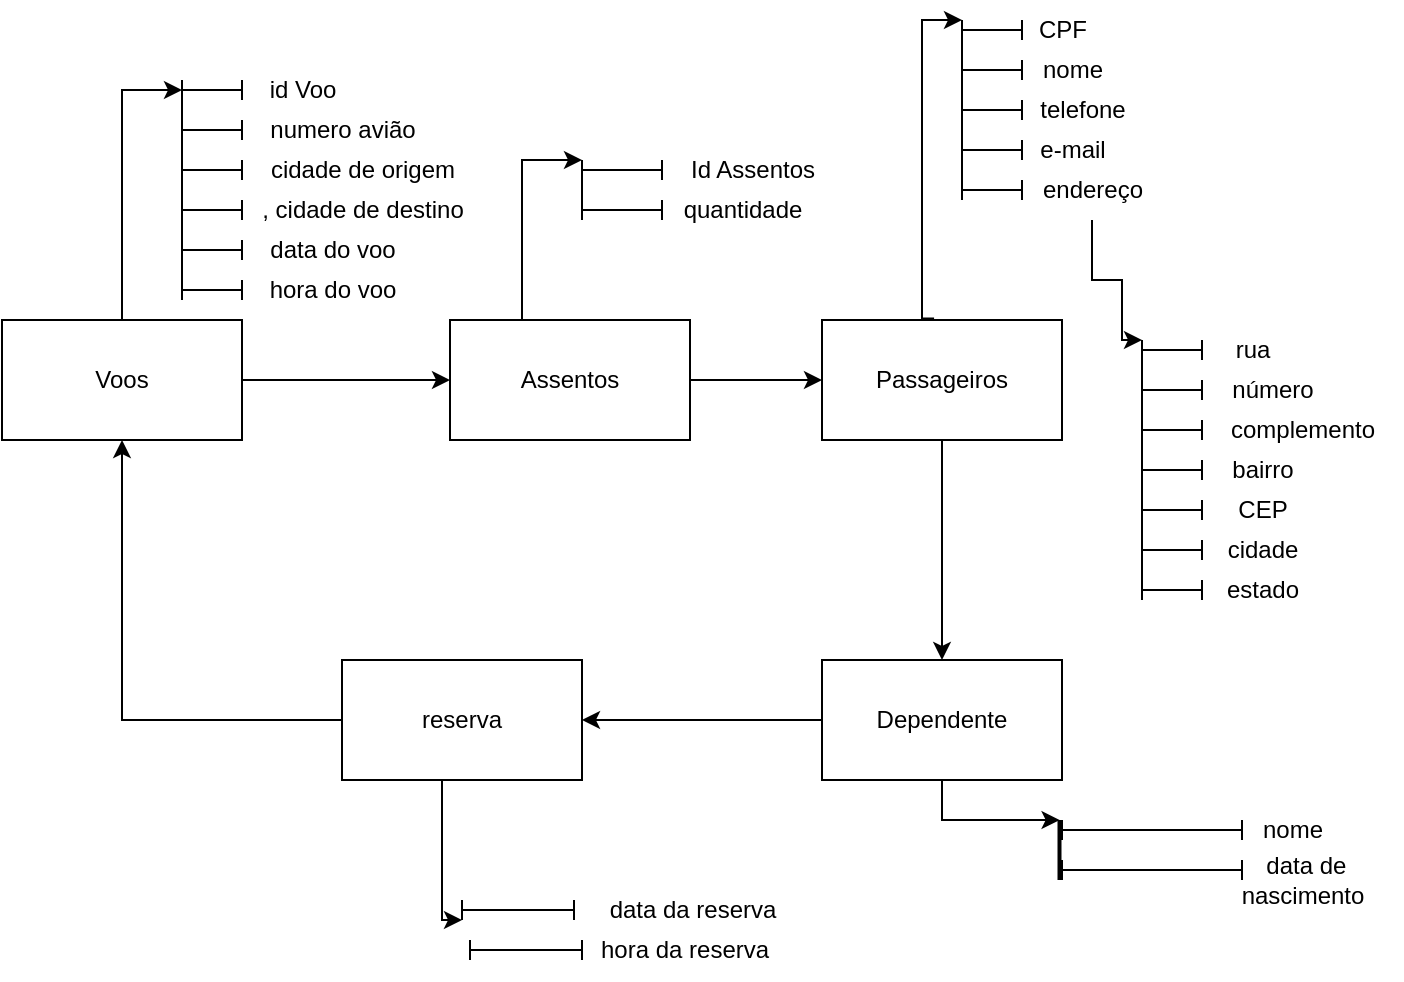 <mxfile version="22.0.6" type="github">
  <diagram name="Página-1" id="15mKUYAxCKkHnkBByT2d">
    <mxGraphModel dx="1354" dy="735" grid="1" gridSize="10" guides="1" tooltips="1" connect="1" arrows="1" fold="1" page="1" pageScale="1" pageWidth="827" pageHeight="1169" background="#ffffff" math="0" shadow="0">
      <root>
        <mxCell id="0" />
        <mxCell id="1" parent="0" />
        <mxCell id="22cl1ku2muQqWQ5JsjKB-14" style="edgeStyle=orthogonalEdgeStyle;rounded=0;orthogonalLoop=1;jettySize=auto;html=1;exitX=0.5;exitY=0;exitDx=0;exitDy=0;entryX=0;entryY=0.5;entryDx=0;entryDy=0;entryPerimeter=0;" edge="1" parent="1" source="22cl1ku2muQqWQ5JsjKB-1" target="22cl1ku2muQqWQ5JsjKB-13">
          <mxGeometry relative="1" as="geometry">
            <mxPoint x="130" y="40" as="targetPoint" />
            <Array as="points">
              <mxPoint x="130" y="45" />
            </Array>
          </mxGeometry>
        </mxCell>
        <mxCell id="22cl1ku2muQqWQ5JsjKB-37" style="edgeStyle=orthogonalEdgeStyle;rounded=0;orthogonalLoop=1;jettySize=auto;html=1;entryX=0;entryY=0.5;entryDx=0;entryDy=0;" edge="1" parent="1" source="22cl1ku2muQqWQ5JsjKB-1" target="22cl1ku2muQqWQ5JsjKB-33">
          <mxGeometry relative="1" as="geometry" />
        </mxCell>
        <mxCell id="22cl1ku2muQqWQ5JsjKB-1" value="Voos" style="rounded=0;whiteSpace=wrap;html=1;" vertex="1" parent="1">
          <mxGeometry x="70" y="160" width="120" height="60" as="geometry" />
        </mxCell>
        <mxCell id="22cl1ku2muQqWQ5JsjKB-9" style="edgeStyle=orthogonalEdgeStyle;rounded=0;orthogonalLoop=1;jettySize=auto;html=1;" edge="1" parent="1" source="22cl1ku2muQqWQ5JsjKB-3">
          <mxGeometry relative="1" as="geometry">
            <mxPoint x="540" y="330" as="targetPoint" />
          </mxGeometry>
        </mxCell>
        <mxCell id="22cl1ku2muQqWQ5JsjKB-50" style="edgeStyle=orthogonalEdgeStyle;rounded=0;orthogonalLoop=1;jettySize=auto;html=1;exitX=0.467;exitY=-0.013;exitDx=0;exitDy=0;exitPerimeter=0;entryX=0;entryY=0;entryDx=0;entryDy=0;entryPerimeter=0;" edge="1" parent="1" source="22cl1ku2muQqWQ5JsjKB-3" target="22cl1ku2muQqWQ5JsjKB-57">
          <mxGeometry relative="1" as="geometry">
            <mxPoint x="540" y="10" as="targetPoint" />
            <mxPoint x="660.029" y="130" as="sourcePoint" />
            <Array as="points">
              <mxPoint x="530" y="159" />
              <mxPoint x="530" y="10" />
            </Array>
          </mxGeometry>
        </mxCell>
        <mxCell id="22cl1ku2muQqWQ5JsjKB-3" value="Passageiros" style="rounded=0;whiteSpace=wrap;html=1;" vertex="1" parent="1">
          <mxGeometry x="480" y="160" width="120" height="60" as="geometry" />
        </mxCell>
        <mxCell id="22cl1ku2muQqWQ5JsjKB-98" style="edgeStyle=orthogonalEdgeStyle;rounded=0;orthogonalLoop=1;jettySize=auto;html=1;" edge="1" parent="1" source="22cl1ku2muQqWQ5JsjKB-6" target="22cl1ku2muQqWQ5JsjKB-99">
          <mxGeometry relative="1" as="geometry">
            <mxPoint x="650" y="360" as="targetPoint" />
          </mxGeometry>
        </mxCell>
        <mxCell id="22cl1ku2muQqWQ5JsjKB-107" style="edgeStyle=orthogonalEdgeStyle;rounded=0;orthogonalLoop=1;jettySize=auto;html=1;" edge="1" parent="1" source="22cl1ku2muQqWQ5JsjKB-6">
          <mxGeometry relative="1" as="geometry">
            <mxPoint x="360" y="360" as="targetPoint" />
          </mxGeometry>
        </mxCell>
        <mxCell id="22cl1ku2muQqWQ5JsjKB-6" value="Dependente" style="rounded=0;whiteSpace=wrap;html=1;" vertex="1" parent="1">
          <mxGeometry x="480" y="330" width="120" height="60" as="geometry" />
        </mxCell>
        <mxCell id="22cl1ku2muQqWQ5JsjKB-11" value="" style="endArrow=none;html=1;rounded=0;" edge="1" parent="1">
          <mxGeometry width="50" height="50" relative="1" as="geometry">
            <mxPoint x="160" y="120" as="sourcePoint" />
            <mxPoint x="160" y="40" as="targetPoint" />
            <Array as="points">
              <mxPoint x="160" y="150" />
              <mxPoint x="160" y="120" />
            </Array>
          </mxGeometry>
        </mxCell>
        <mxCell id="22cl1ku2muQqWQ5JsjKB-13" value="" style="shape=crossbar;whiteSpace=wrap;html=1;rounded=1;" vertex="1" parent="1">
          <mxGeometry x="160" y="40" width="30" height="10" as="geometry" />
        </mxCell>
        <mxCell id="22cl1ku2muQqWQ5JsjKB-21" value="id Voo" style="text;html=1;align=center;verticalAlign=middle;resizable=0;points=[];autosize=1;strokeColor=none;fillColor=none;" vertex="1" parent="1">
          <mxGeometry x="190" y="30" width="60" height="30" as="geometry" />
        </mxCell>
        <mxCell id="22cl1ku2muQqWQ5JsjKB-22" value="numero avião" style="text;html=1;align=center;verticalAlign=middle;resizable=0;points=[];autosize=1;strokeColor=none;fillColor=none;" vertex="1" parent="1">
          <mxGeometry x="190" y="50" width="100" height="30" as="geometry" />
        </mxCell>
        <mxCell id="22cl1ku2muQqWQ5JsjKB-23" value="" style="shape=crossbar;whiteSpace=wrap;html=1;rounded=1;" vertex="1" parent="1">
          <mxGeometry x="160" y="60" width="30" height="10" as="geometry" />
        </mxCell>
        <mxCell id="22cl1ku2muQqWQ5JsjKB-24" value="cidade de origem" style="text;html=1;align=center;verticalAlign=middle;resizable=0;points=[];autosize=1;strokeColor=none;fillColor=none;" vertex="1" parent="1">
          <mxGeometry x="190" y="70" width="120" height="30" as="geometry" />
        </mxCell>
        <mxCell id="22cl1ku2muQqWQ5JsjKB-25" value="" style="shape=crossbar;whiteSpace=wrap;html=1;rounded=1;" vertex="1" parent="1">
          <mxGeometry x="160" y="80" width="30" height="10" as="geometry" />
        </mxCell>
        <mxCell id="22cl1ku2muQqWQ5JsjKB-26" value="" style="shape=crossbar;whiteSpace=wrap;html=1;rounded=1;" vertex="1" parent="1">
          <mxGeometry x="160" y="100" width="30" height="10" as="geometry" />
        </mxCell>
        <mxCell id="22cl1ku2muQqWQ5JsjKB-27" value=", cidade de destino" style="text;html=1;align=center;verticalAlign=middle;resizable=0;points=[];autosize=1;strokeColor=none;fillColor=none;" vertex="1" parent="1">
          <mxGeometry x="190" y="90" width="120" height="30" as="geometry" />
        </mxCell>
        <mxCell id="22cl1ku2muQqWQ5JsjKB-28" value="" style="shape=crossbar;whiteSpace=wrap;html=1;rounded=1;" vertex="1" parent="1">
          <mxGeometry x="160" y="120" width="30" height="10" as="geometry" />
        </mxCell>
        <mxCell id="22cl1ku2muQqWQ5JsjKB-29" value="data do voo " style="text;html=1;align=center;verticalAlign=middle;resizable=0;points=[];autosize=1;strokeColor=none;fillColor=none;" vertex="1" parent="1">
          <mxGeometry x="190" y="110" width="90" height="30" as="geometry" />
        </mxCell>
        <mxCell id="22cl1ku2muQqWQ5JsjKB-31" value="" style="shape=crossbar;whiteSpace=wrap;html=1;rounded=1;" vertex="1" parent="1">
          <mxGeometry x="160" y="140" width="30" height="10" as="geometry" />
        </mxCell>
        <mxCell id="22cl1ku2muQqWQ5JsjKB-32" value="hora do voo " style="text;html=1;align=center;verticalAlign=middle;resizable=0;points=[];autosize=1;strokeColor=none;fillColor=none;" vertex="1" parent="1">
          <mxGeometry x="190" y="130" width="90" height="30" as="geometry" />
        </mxCell>
        <mxCell id="22cl1ku2muQqWQ5JsjKB-36" style="edgeStyle=orthogonalEdgeStyle;rounded=0;orthogonalLoop=1;jettySize=auto;html=1;entryX=0;entryY=0.5;entryDx=0;entryDy=0;" edge="1" parent="1" source="22cl1ku2muQqWQ5JsjKB-33" target="22cl1ku2muQqWQ5JsjKB-3">
          <mxGeometry relative="1" as="geometry" />
        </mxCell>
        <mxCell id="22cl1ku2muQqWQ5JsjKB-39" style="edgeStyle=orthogonalEdgeStyle;rounded=0;orthogonalLoop=1;jettySize=auto;html=1;" edge="1" parent="1">
          <mxGeometry relative="1" as="geometry">
            <mxPoint x="360" y="80" as="targetPoint" />
            <mxPoint x="330.0" y="160" as="sourcePoint" />
            <Array as="points">
              <mxPoint x="330" y="80" />
            </Array>
          </mxGeometry>
        </mxCell>
        <mxCell id="22cl1ku2muQqWQ5JsjKB-33" value="Assentos" style="rounded=0;whiteSpace=wrap;html=1;" vertex="1" parent="1">
          <mxGeometry x="294" y="160" width="120" height="60" as="geometry" />
        </mxCell>
        <mxCell id="22cl1ku2muQqWQ5JsjKB-38" value="" style="endArrow=none;html=1;rounded=0;exitX=0;exitY=0.5;exitDx=0;exitDy=0;exitPerimeter=0;" edge="1" parent="1" source="22cl1ku2muQqWQ5JsjKB-47">
          <mxGeometry width="50" height="50" relative="1" as="geometry">
            <mxPoint x="360" y="150" as="sourcePoint" />
            <mxPoint x="360" y="80" as="targetPoint" />
            <Array as="points" />
          </mxGeometry>
        </mxCell>
        <mxCell id="22cl1ku2muQqWQ5JsjKB-41" value="" style="shape=crossbar;whiteSpace=wrap;html=1;rounded=1;strokeWidth=1;perimeterSpacing=0;gradientColor=none;" vertex="1" parent="1">
          <mxGeometry x="360" y="80" width="40" height="10" as="geometry" />
        </mxCell>
        <mxCell id="22cl1ku2muQqWQ5JsjKB-46" value="Id Assentos" style="text;html=1;align=center;verticalAlign=middle;resizable=0;points=[];autosize=1;strokeColor=none;fillColor=none;" vertex="1" parent="1">
          <mxGeometry x="400" y="70" width="90" height="30" as="geometry" />
        </mxCell>
        <mxCell id="22cl1ku2muQqWQ5JsjKB-47" value="" style="shape=crossbar;whiteSpace=wrap;html=1;rounded=1;" vertex="1" parent="1">
          <mxGeometry x="360" y="100" width="40" height="10" as="geometry" />
        </mxCell>
        <mxCell id="22cl1ku2muQqWQ5JsjKB-48" value="quantidade" style="text;html=1;align=center;verticalAlign=middle;resizable=0;points=[];autosize=1;strokeColor=none;fillColor=none;" vertex="1" parent="1">
          <mxGeometry x="400" y="90" width="80" height="30" as="geometry" />
        </mxCell>
        <mxCell id="22cl1ku2muQqWQ5JsjKB-55" value="" style="shape=crossbar;whiteSpace=wrap;html=1;rounded=1;" vertex="1" parent="1">
          <mxGeometry x="550" y="30" width="30" height="10" as="geometry" />
        </mxCell>
        <mxCell id="22cl1ku2muQqWQ5JsjKB-56" value="" style="endArrow=none;html=1;rounded=0;" edge="1" parent="1">
          <mxGeometry width="50" height="50" relative="1" as="geometry">
            <mxPoint x="550" y="100" as="sourcePoint" />
            <mxPoint x="550" y="10" as="targetPoint" />
            <Array as="points" />
          </mxGeometry>
        </mxCell>
        <mxCell id="22cl1ku2muQqWQ5JsjKB-57" value="" style="shape=crossbar;whiteSpace=wrap;html=1;rounded=1;strokeWidth=1;perimeterSpacing=0;gradientColor=none;" vertex="1" parent="1">
          <mxGeometry x="550" y="10" width="30" height="10" as="geometry" />
        </mxCell>
        <mxCell id="22cl1ku2muQqWQ5JsjKB-62" value="" style="shape=crossbar;whiteSpace=wrap;html=1;rounded=1;strokeWidth=1;perimeterSpacing=0;gradientColor=none;" vertex="1" parent="1">
          <mxGeometry x="550" y="50" width="30" height="10" as="geometry" />
        </mxCell>
        <mxCell id="22cl1ku2muQqWQ5JsjKB-63" value="" style="shape=crossbar;whiteSpace=wrap;html=1;rounded=1;" vertex="1" parent="1">
          <mxGeometry x="550" y="70" width="30" height="10" as="geometry" />
        </mxCell>
        <mxCell id="22cl1ku2muQqWQ5JsjKB-64" value="" style="shape=crossbar;whiteSpace=wrap;html=1;rounded=1;strokeWidth=1;perimeterSpacing=0;gradientColor=none;" vertex="1" parent="1">
          <mxGeometry x="550" y="90" width="30" height="10" as="geometry" />
        </mxCell>
        <mxCell id="22cl1ku2muQqWQ5JsjKB-68" value="CPF" style="text;html=1;align=center;verticalAlign=middle;resizable=0;points=[];autosize=1;strokeColor=none;fillColor=none;" vertex="1" parent="1">
          <mxGeometry x="575" width="50" height="30" as="geometry" />
        </mxCell>
        <mxCell id="22cl1ku2muQqWQ5JsjKB-69" value="nome" style="text;html=1;align=center;verticalAlign=middle;resizable=0;points=[];autosize=1;strokeColor=none;fillColor=none;" vertex="1" parent="1">
          <mxGeometry x="580" y="20" width="50" height="30" as="geometry" />
        </mxCell>
        <mxCell id="22cl1ku2muQqWQ5JsjKB-70" value="telefone" style="text;html=1;align=center;verticalAlign=middle;resizable=0;points=[];autosize=1;strokeColor=none;fillColor=none;" vertex="1" parent="1">
          <mxGeometry x="575" y="40" width="70" height="30" as="geometry" />
        </mxCell>
        <mxCell id="22cl1ku2muQqWQ5JsjKB-71" value="e-mail" style="text;html=1;align=center;verticalAlign=middle;resizable=0;points=[];autosize=1;strokeColor=none;fillColor=none;" vertex="1" parent="1">
          <mxGeometry x="575" y="60" width="60" height="30" as="geometry" />
        </mxCell>
        <mxCell id="22cl1ku2muQqWQ5JsjKB-84" style="edgeStyle=orthogonalEdgeStyle;rounded=0;orthogonalLoop=1;jettySize=auto;html=1;" edge="1" parent="1" source="22cl1ku2muQqWQ5JsjKB-73">
          <mxGeometry relative="1" as="geometry">
            <mxPoint x="640" y="170.0" as="targetPoint" />
            <Array as="points">
              <mxPoint x="615" y="140" />
              <mxPoint x="630" y="140" />
              <mxPoint x="630" y="170" />
            </Array>
          </mxGeometry>
        </mxCell>
        <mxCell id="22cl1ku2muQqWQ5JsjKB-73" value="endereço" style="text;html=1;align=center;verticalAlign=middle;resizable=0;points=[];autosize=1;strokeColor=none;fillColor=none;" vertex="1" parent="1">
          <mxGeometry x="580" y="80" width="70" height="30" as="geometry" />
        </mxCell>
        <mxCell id="22cl1ku2muQqWQ5JsjKB-77" value="" style="shape=crossbar;whiteSpace=wrap;html=1;rounded=1;strokeWidth=1;perimeterSpacing=0;gradientColor=none;" vertex="1" parent="1">
          <mxGeometry x="640" y="170" width="30" height="10" as="geometry" />
        </mxCell>
        <mxCell id="22cl1ku2muQqWQ5JsjKB-78" value="" style="shape=crossbar;whiteSpace=wrap;html=1;rounded=1;" vertex="1" parent="1">
          <mxGeometry x="640" y="190" width="30" height="10" as="geometry" />
        </mxCell>
        <mxCell id="22cl1ku2muQqWQ5JsjKB-79" value="" style="shape=crossbar;whiteSpace=wrap;html=1;rounded=1;strokeWidth=1;perimeterSpacing=0;gradientColor=none;" vertex="1" parent="1">
          <mxGeometry x="640" y="210" width="30" height="10" as="geometry" />
        </mxCell>
        <mxCell id="22cl1ku2muQqWQ5JsjKB-80" value="" style="shape=crossbar;whiteSpace=wrap;html=1;rounded=1;" vertex="1" parent="1">
          <mxGeometry x="640" y="230" width="30" height="10" as="geometry" />
        </mxCell>
        <mxCell id="22cl1ku2muQqWQ5JsjKB-81" value="" style="endArrow=none;html=1;rounded=0;" edge="1" parent="1">
          <mxGeometry width="50" height="50" relative="1" as="geometry">
            <mxPoint x="640" y="290" as="sourcePoint" />
            <mxPoint x="640" y="170" as="targetPoint" />
            <Array as="points" />
          </mxGeometry>
        </mxCell>
        <mxCell id="22cl1ku2muQqWQ5JsjKB-85" value="rua" style="text;html=1;align=center;verticalAlign=middle;resizable=0;points=[];autosize=1;strokeColor=none;fillColor=none;" vertex="1" parent="1">
          <mxGeometry x="675" y="160" width="40" height="30" as="geometry" />
        </mxCell>
        <mxCell id="22cl1ku2muQqWQ5JsjKB-88" value="complemento" style="text;html=1;align=center;verticalAlign=middle;resizable=0;points=[];autosize=1;strokeColor=none;fillColor=none;" vertex="1" parent="1">
          <mxGeometry x="670" y="200" width="100" height="30" as="geometry" />
        </mxCell>
        <mxCell id="22cl1ku2muQqWQ5JsjKB-89" value="número" style="text;html=1;align=center;verticalAlign=middle;resizable=0;points=[];autosize=1;strokeColor=none;fillColor=none;" vertex="1" parent="1">
          <mxGeometry x="675" y="180" width="60" height="30" as="geometry" />
        </mxCell>
        <mxCell id="22cl1ku2muQqWQ5JsjKB-90" value="CEP" style="text;html=1;align=center;verticalAlign=middle;resizable=0;points=[];autosize=1;strokeColor=none;fillColor=none;" vertex="1" parent="1">
          <mxGeometry x="675" y="240" width="50" height="30" as="geometry" />
        </mxCell>
        <mxCell id="22cl1ku2muQqWQ5JsjKB-91" value="bairro" style="text;html=1;align=center;verticalAlign=middle;resizable=0;points=[];autosize=1;strokeColor=none;fillColor=none;" vertex="1" parent="1">
          <mxGeometry x="675" y="220" width="50" height="30" as="geometry" />
        </mxCell>
        <mxCell id="22cl1ku2muQqWQ5JsjKB-92" value="" style="shape=crossbar;whiteSpace=wrap;html=1;rounded=1;" vertex="1" parent="1">
          <mxGeometry x="640" y="250" width="30" height="10" as="geometry" />
        </mxCell>
        <mxCell id="22cl1ku2muQqWQ5JsjKB-94" value="" style="shape=crossbar;whiteSpace=wrap;html=1;rounded=1;" vertex="1" parent="1">
          <mxGeometry x="640" y="270" width="30" height="10" as="geometry" />
        </mxCell>
        <mxCell id="22cl1ku2muQqWQ5JsjKB-95" value="" style="shape=crossbar;whiteSpace=wrap;html=1;rounded=1;" vertex="1" parent="1">
          <mxGeometry x="640" y="290" width="30" height="10" as="geometry" />
        </mxCell>
        <mxCell id="22cl1ku2muQqWQ5JsjKB-96" value="cidade" style="text;html=1;align=center;verticalAlign=middle;resizable=0;points=[];autosize=1;strokeColor=none;fillColor=none;" vertex="1" parent="1">
          <mxGeometry x="670" y="260" width="60" height="30" as="geometry" />
        </mxCell>
        <mxCell id="22cl1ku2muQqWQ5JsjKB-97" value="estado" style="text;html=1;align=center;verticalAlign=middle;resizable=0;points=[];autosize=1;strokeColor=none;fillColor=none;" vertex="1" parent="1">
          <mxGeometry x="670" y="280" width="60" height="30" as="geometry" />
        </mxCell>
        <mxCell id="22cl1ku2muQqWQ5JsjKB-99" value="" style="line;strokeWidth=2;html=1;rotation=90;" vertex="1" parent="1">
          <mxGeometry x="583.75" y="421.25" width="30" height="7.5" as="geometry" />
        </mxCell>
        <mxCell id="22cl1ku2muQqWQ5JsjKB-100" value="" style="shape=crossbar;whiteSpace=wrap;html=1;rounded=1;" vertex="1" parent="1">
          <mxGeometry x="600" y="430" width="90" height="10" as="geometry" />
        </mxCell>
        <mxCell id="22cl1ku2muQqWQ5JsjKB-101" value="" style="shape=crossbar;whiteSpace=wrap;html=1;rounded=1;" vertex="1" parent="1">
          <mxGeometry x="600" y="410" width="90" height="10" as="geometry" />
        </mxCell>
        <mxCell id="22cl1ku2muQqWQ5JsjKB-104" value="nome" style="text;html=1;align=center;verticalAlign=middle;resizable=0;points=[];autosize=1;strokeColor=none;fillColor=none;" vertex="1" parent="1">
          <mxGeometry x="690" y="400" width="50" height="30" as="geometry" />
        </mxCell>
        <mxCell id="22cl1ku2muQqWQ5JsjKB-105" value="&amp;nbsp;data de&lt;br&gt;nascimento" style="text;html=1;align=center;verticalAlign=middle;resizable=0;points=[];autosize=1;strokeColor=none;fillColor=none;" vertex="1" parent="1">
          <mxGeometry x="680" y="420" width="80" height="40" as="geometry" />
        </mxCell>
        <mxCell id="22cl1ku2muQqWQ5JsjKB-116" style="edgeStyle=orthogonalEdgeStyle;rounded=0;orthogonalLoop=1;jettySize=auto;html=1;" edge="1" parent="1" source="22cl1ku2muQqWQ5JsjKB-108">
          <mxGeometry relative="1" as="geometry">
            <mxPoint x="300" y="460" as="targetPoint" />
            <Array as="points">
              <mxPoint x="290" y="460" />
            </Array>
          </mxGeometry>
        </mxCell>
        <mxCell id="22cl1ku2muQqWQ5JsjKB-120" style="edgeStyle=orthogonalEdgeStyle;rounded=0;orthogonalLoop=1;jettySize=auto;html=1;entryX=0.5;entryY=1;entryDx=0;entryDy=0;" edge="1" parent="1" source="22cl1ku2muQqWQ5JsjKB-108" target="22cl1ku2muQqWQ5JsjKB-1">
          <mxGeometry relative="1" as="geometry" />
        </mxCell>
        <mxCell id="22cl1ku2muQqWQ5JsjKB-108" value="reserva" style="rounded=0;whiteSpace=wrap;html=1;" vertex="1" parent="1">
          <mxGeometry x="240" y="330" width="120" height="60" as="geometry" />
        </mxCell>
        <mxCell id="22cl1ku2muQqWQ5JsjKB-112" value="data da reserva" style="text;html=1;align=center;verticalAlign=middle;resizable=0;points=[];autosize=1;strokeColor=none;fillColor=none;" vertex="1" parent="1">
          <mxGeometry x="360" y="440" width="110" height="30" as="geometry" />
        </mxCell>
        <mxCell id="22cl1ku2muQqWQ5JsjKB-113" value="hora da reserva" style="text;html=1;align=center;verticalAlign=middle;resizable=0;points=[];autosize=1;strokeColor=none;fillColor=none;" vertex="1" parent="1">
          <mxGeometry x="356" y="460" width="110" height="30" as="geometry" />
        </mxCell>
        <mxCell id="22cl1ku2muQqWQ5JsjKB-114" value="" style="shape=crossbar;whiteSpace=wrap;html=1;rounded=1;" vertex="1" parent="1">
          <mxGeometry x="304" y="470" width="56" height="10" as="geometry" />
        </mxCell>
        <mxCell id="22cl1ku2muQqWQ5JsjKB-115" value="" style="shape=crossbar;whiteSpace=wrap;html=1;rounded=1;" vertex="1" parent="1">
          <mxGeometry x="300" y="450" width="56" height="10" as="geometry" />
        </mxCell>
      </root>
    </mxGraphModel>
  </diagram>
</mxfile>
